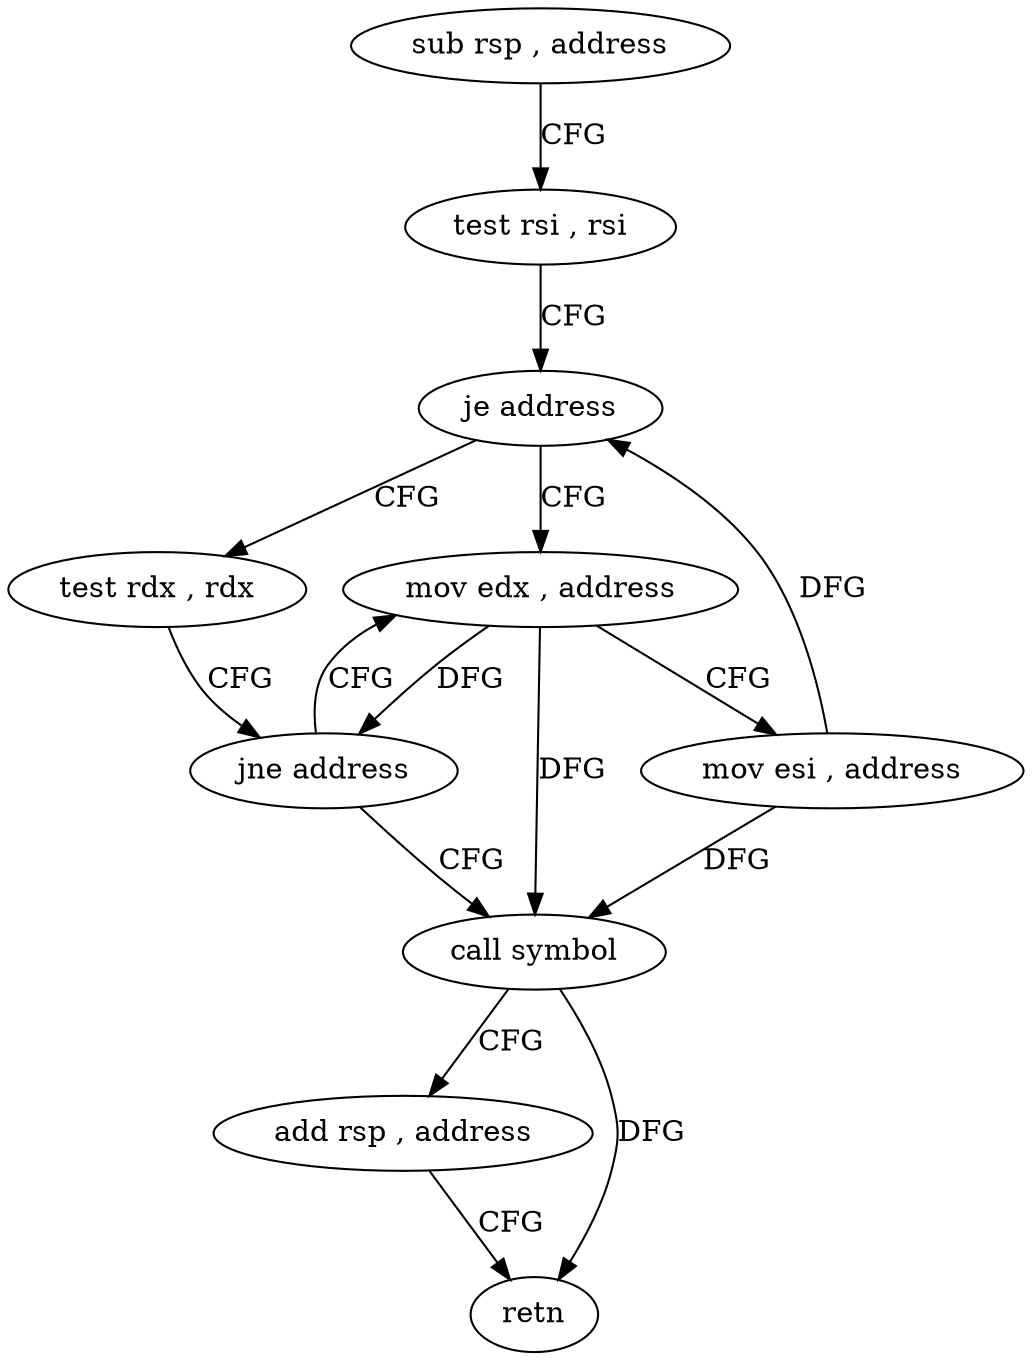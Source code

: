 digraph "func" {
"182221" [label = "sub rsp , address" ]
"182225" [label = "test rsi , rsi" ]
"182228" [label = "je address" ]
"182235" [label = "mov edx , address" ]
"182230" [label = "test rdx , rdx" ]
"182240" [label = "mov esi , address" ]
"182245" [label = "call symbol" ]
"182233" [label = "jne address" ]
"182250" [label = "add rsp , address" ]
"182254" [label = "retn" ]
"182221" -> "182225" [ label = "CFG" ]
"182225" -> "182228" [ label = "CFG" ]
"182228" -> "182235" [ label = "CFG" ]
"182228" -> "182230" [ label = "CFG" ]
"182235" -> "182240" [ label = "CFG" ]
"182235" -> "182233" [ label = "DFG" ]
"182235" -> "182245" [ label = "DFG" ]
"182230" -> "182233" [ label = "CFG" ]
"182240" -> "182245" [ label = "DFG" ]
"182240" -> "182228" [ label = "DFG" ]
"182245" -> "182250" [ label = "CFG" ]
"182245" -> "182254" [ label = "DFG" ]
"182233" -> "182245" [ label = "CFG" ]
"182233" -> "182235" [ label = "CFG" ]
"182250" -> "182254" [ label = "CFG" ]
}
